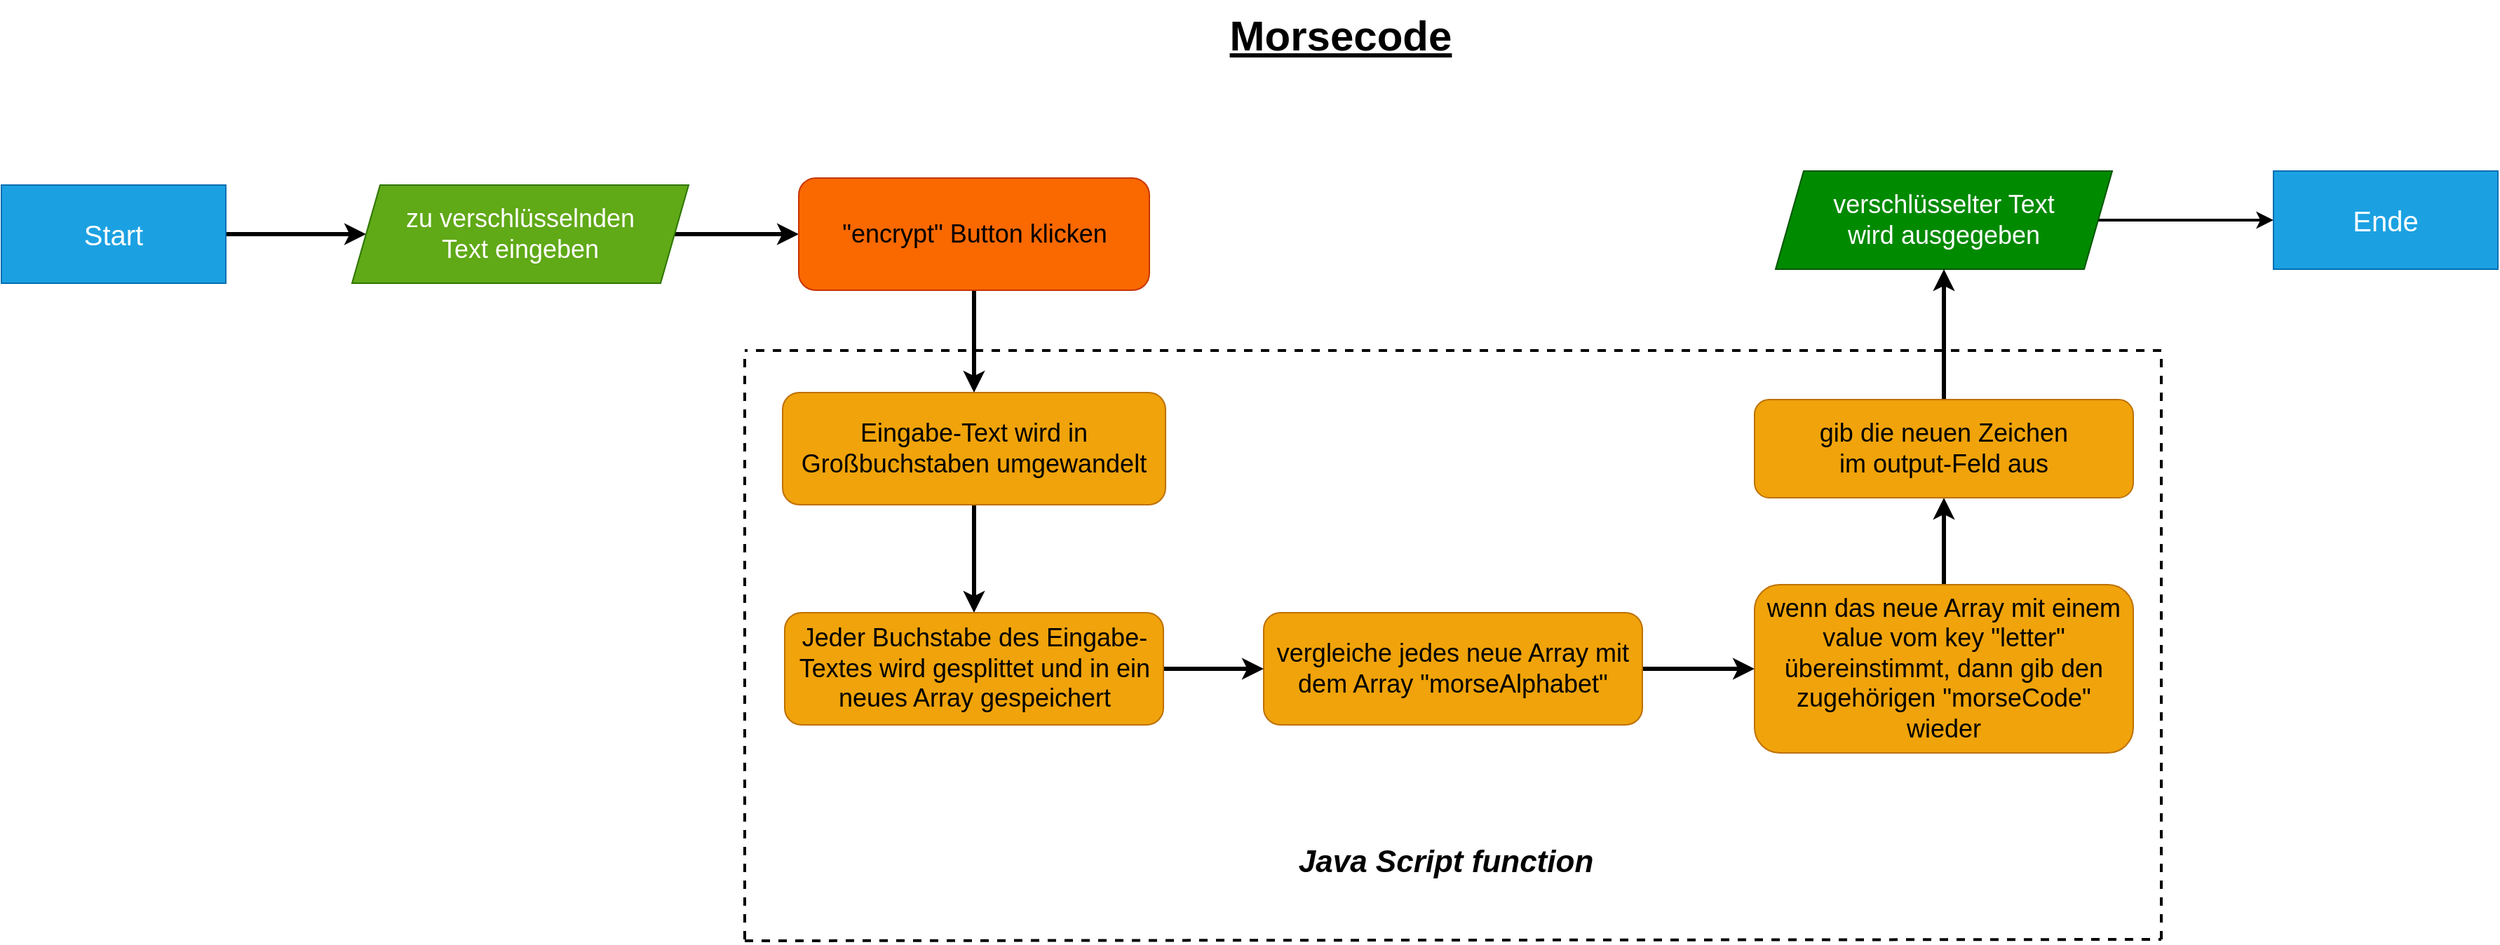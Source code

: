 <mxfile version="22.1.0" type="device">
  <diagram name="Seite-1" id="3UbDn3c3I5oZMdbhwJEo">
    <mxGraphModel dx="2098" dy="1003" grid="1" gridSize="10" guides="1" tooltips="1" connect="1" arrows="1" fold="1" page="1" pageScale="1" pageWidth="2336" pageHeight="1654" math="0" shadow="0">
      <root>
        <mxCell id="0" />
        <mxCell id="1" parent="0" />
        <mxCell id="W6GAlEqEjutkS_kpB-7Q-3" style="edgeStyle=orthogonalEdgeStyle;rounded=0;orthogonalLoop=1;jettySize=auto;html=1;entryX=0;entryY=0.5;entryDx=0;entryDy=0;strokeWidth=3;" edge="1" parent="1" source="skXN9l9bOSE_CVT30MQj-1" target="skXN9l9bOSE_CVT30MQj-2">
          <mxGeometry relative="1" as="geometry" />
        </mxCell>
        <mxCell id="skXN9l9bOSE_CVT30MQj-1" value="&lt;font style=&quot;font-size: 20px;&quot;&gt;Start&lt;/font&gt;" style="rounded=0;whiteSpace=wrap;html=1;fillColor=#1ba1e2;fontColor=#ffffff;strokeColor=#006EAF;" parent="1" vertex="1">
          <mxGeometry x="80" y="442" width="160" height="70" as="geometry" />
        </mxCell>
        <mxCell id="W6GAlEqEjutkS_kpB-7Q-4" style="edgeStyle=orthogonalEdgeStyle;shape=connector;rounded=0;orthogonalLoop=1;jettySize=auto;html=1;labelBackgroundColor=default;strokeColor=default;strokeWidth=3;align=center;verticalAlign=middle;fontFamily=Helvetica;fontSize=11;fontColor=default;endArrow=classic;" edge="1" parent="1" source="skXN9l9bOSE_CVT30MQj-2" target="skXN9l9bOSE_CVT30MQj-4">
          <mxGeometry relative="1" as="geometry" />
        </mxCell>
        <mxCell id="skXN9l9bOSE_CVT30MQj-2" value="&lt;font style=&quot;font-size: 18px;&quot;&gt;zu verschlüsselnden&lt;br&gt;Text eingeben&lt;/font&gt;" style="shape=parallelogram;perimeter=parallelogramPerimeter;whiteSpace=wrap;html=1;fixedSize=1;fillColor=#60a917;fontColor=#ffffff;strokeColor=#2D7600;" parent="1" vertex="1">
          <mxGeometry x="330" y="442" width="240" height="70" as="geometry" />
        </mxCell>
        <mxCell id="W6GAlEqEjutkS_kpB-7Q-6" style="edgeStyle=orthogonalEdgeStyle;shape=connector;rounded=0;orthogonalLoop=1;jettySize=auto;html=1;entryX=0.5;entryY=0;entryDx=0;entryDy=0;labelBackgroundColor=default;strokeColor=default;strokeWidth=3;align=center;verticalAlign=middle;fontFamily=Helvetica;fontSize=11;fontColor=default;endArrow=classic;" edge="1" parent="1" source="skXN9l9bOSE_CVT30MQj-4" target="skXN9l9bOSE_CVT30MQj-29">
          <mxGeometry relative="1" as="geometry" />
        </mxCell>
        <mxCell id="skXN9l9bOSE_CVT30MQj-4" value="&lt;font style=&quot;font-size: 18px;&quot;&gt;&quot;encrypt&quot; Button klicken&lt;/font&gt;" style="rounded=1;whiteSpace=wrap;html=1;fontFamily=Helvetica;fontSize=11;fontColor=#000000;fillColor=#fa6800;strokeColor=#C73500;" parent="1" vertex="1">
          <mxGeometry x="648.5" y="437" width="250" height="80" as="geometry" />
        </mxCell>
        <mxCell id="skXN9l9bOSE_CVT30MQj-28" style="edgeStyle=orthogonalEdgeStyle;shape=connector;rounded=0;orthogonalLoop=1;jettySize=auto;html=1;labelBackgroundColor=default;strokeColor=default;strokeWidth=2;align=center;verticalAlign=middle;fontFamily=Helvetica;fontSize=11;fontColor=default;endArrow=classic;" parent="1" source="skXN9l9bOSE_CVT30MQj-6" target="skXN9l9bOSE_CVT30MQj-27" edge="1">
          <mxGeometry relative="1" as="geometry" />
        </mxCell>
        <mxCell id="skXN9l9bOSE_CVT30MQj-6" value="&lt;span style=&quot;font-size: 18px;&quot;&gt;verschlüsselter Text&lt;br&gt;wird ausgegeben&lt;/span&gt;" style="shape=parallelogram;perimeter=parallelogramPerimeter;whiteSpace=wrap;html=1;fixedSize=1;fillColor=#008a00;fontColor=#ffffff;strokeColor=#005700;" parent="1" vertex="1">
          <mxGeometry x="1345" y="432" width="240" height="70" as="geometry" />
        </mxCell>
        <mxCell id="W6GAlEqEjutkS_kpB-7Q-9" style="edgeStyle=orthogonalEdgeStyle;shape=connector;rounded=0;orthogonalLoop=1;jettySize=auto;html=1;entryX=0;entryY=0.5;entryDx=0;entryDy=0;labelBackgroundColor=default;strokeColor=default;strokeWidth=3;align=center;verticalAlign=middle;fontFamily=Helvetica;fontSize=11;fontColor=default;endArrow=classic;" edge="1" parent="1" source="skXN9l9bOSE_CVT30MQj-10" target="skXN9l9bOSE_CVT30MQj-12">
          <mxGeometry relative="1" as="geometry" />
        </mxCell>
        <mxCell id="skXN9l9bOSE_CVT30MQj-10" value="&lt;font style=&quot;font-size: 18px;&quot;&gt;vergleiche jedes neue Array mit dem Array &quot;morseAlphabet&quot;&lt;/font&gt;" style="whiteSpace=wrap;html=1;fontSize=11;fillColor=#f0a30a;strokeColor=#BD7000;fontColor=#000000;rounded=1;spacingLeft=2;spacingRight=2;" parent="1" vertex="1">
          <mxGeometry x="980" y="747" width="270" height="80" as="geometry" />
        </mxCell>
        <mxCell id="W6GAlEqEjutkS_kpB-7Q-10" style="edgeStyle=orthogonalEdgeStyle;shape=connector;rounded=0;orthogonalLoop=1;jettySize=auto;html=1;entryX=0.5;entryY=1;entryDx=0;entryDy=0;labelBackgroundColor=default;strokeColor=default;strokeWidth=3;align=center;verticalAlign=middle;fontFamily=Helvetica;fontSize=11;fontColor=default;endArrow=classic;" edge="1" parent="1" source="skXN9l9bOSE_CVT30MQj-12" target="skXN9l9bOSE_CVT30MQj-15">
          <mxGeometry relative="1" as="geometry" />
        </mxCell>
        <mxCell id="skXN9l9bOSE_CVT30MQj-12" value="&lt;font style=&quot;font-size: 18px;&quot;&gt;wenn das neue Array mit einem value vom key &quot;letter&quot; übereinstimmt, dann gib den zugehörigen &quot;morseCode&quot; wieder&lt;/font&gt;" style="whiteSpace=wrap;html=1;fontSize=11;fillColor=#f0a30a;strokeColor=#BD7000;fontColor=#000000;rounded=1;spacingLeft=2;spacingRight=2;" parent="1" vertex="1">
          <mxGeometry x="1330" y="727" width="270" height="120" as="geometry" />
        </mxCell>
        <mxCell id="W6GAlEqEjutkS_kpB-7Q-11" style="edgeStyle=orthogonalEdgeStyle;shape=connector;rounded=0;orthogonalLoop=1;jettySize=auto;html=1;entryX=0.5;entryY=1;entryDx=0;entryDy=0;labelBackgroundColor=default;strokeColor=default;strokeWidth=3;align=center;verticalAlign=middle;fontFamily=Helvetica;fontSize=11;fontColor=default;endArrow=classic;" edge="1" parent="1" source="skXN9l9bOSE_CVT30MQj-15" target="skXN9l9bOSE_CVT30MQj-6">
          <mxGeometry relative="1" as="geometry" />
        </mxCell>
        <mxCell id="skXN9l9bOSE_CVT30MQj-15" value="&lt;font style=&quot;font-size: 18px;&quot;&gt;gib die neuen Zeichen&lt;br&gt;im output-Feld aus&lt;/font&gt;" style="whiteSpace=wrap;html=1;fontSize=11;fillColor=#f0a30a;strokeColor=#BD7000;fontColor=#000000;rounded=1;spacingLeft=2;spacingRight=2;" parent="1" vertex="1">
          <mxGeometry x="1330" y="595" width="270" height="70" as="geometry" />
        </mxCell>
        <mxCell id="skXN9l9bOSE_CVT30MQj-20" value="" style="endArrow=none;dashed=1;html=1;rounded=0;labelBackgroundColor=default;strokeColor=default;strokeWidth=2;align=center;verticalAlign=middle;fontFamily=Helvetica;fontSize=11;fontColor=default;shape=connector;" parent="1" edge="1">
          <mxGeometry width="50" height="50" relative="1" as="geometry">
            <mxPoint x="610" y="980" as="sourcePoint" />
            <mxPoint x="610" y="560" as="targetPoint" />
          </mxGeometry>
        </mxCell>
        <mxCell id="skXN9l9bOSE_CVT30MQj-21" value="" style="endArrow=none;dashed=1;html=1;rounded=0;labelBackgroundColor=default;strokeColor=default;strokeWidth=2;align=center;verticalAlign=middle;fontFamily=Helvetica;fontSize=11;fontColor=default;shape=connector;" parent="1" edge="1">
          <mxGeometry width="50" height="50" relative="1" as="geometry">
            <mxPoint x="1620" y="980" as="sourcePoint" />
            <mxPoint x="1620" y="560" as="targetPoint" />
          </mxGeometry>
        </mxCell>
        <mxCell id="skXN9l9bOSE_CVT30MQj-22" value="&lt;font style=&quot;font-size: 22px;&quot;&gt;Java Script function&lt;/font&gt;" style="text;html=1;strokeColor=none;fillColor=none;align=center;verticalAlign=middle;whiteSpace=wrap;rounded=0;fontSize=11;fontFamily=Helvetica;fontColor=default;fontStyle=3" parent="1" vertex="1">
          <mxGeometry x="980" y="910" width="260" height="30" as="geometry" />
        </mxCell>
        <mxCell id="skXN9l9bOSE_CVT30MQj-23" value="" style="endArrow=none;dashed=1;html=1;rounded=0;labelBackgroundColor=default;strokeColor=default;strokeWidth=2;align=center;verticalAlign=middle;fontFamily=Helvetica;fontSize=11;fontColor=default;shape=connector;" parent="1" edge="1">
          <mxGeometry width="50" height="50" relative="1" as="geometry">
            <mxPoint x="610" y="981" as="sourcePoint" />
            <mxPoint x="1620" y="980" as="targetPoint" />
          </mxGeometry>
        </mxCell>
        <mxCell id="skXN9l9bOSE_CVT30MQj-24" value="" style="endArrow=none;dashed=1;html=1;rounded=0;labelBackgroundColor=default;strokeColor=default;strokeWidth=2;align=center;verticalAlign=middle;fontFamily=Helvetica;fontSize=11;fontColor=default;shape=connector;" parent="1" edge="1">
          <mxGeometry width="50" height="50" relative="1" as="geometry">
            <mxPoint x="1620" y="560" as="sourcePoint" />
            <mxPoint x="610" y="560" as="targetPoint" />
          </mxGeometry>
        </mxCell>
        <mxCell id="skXN9l9bOSE_CVT30MQj-27" value="&lt;font style=&quot;font-size: 20px;&quot;&gt;Ende&lt;/font&gt;" style="rounded=0;whiteSpace=wrap;html=1;fillColor=#1ba1e2;fontColor=#ffffff;strokeColor=#006EAF;" parent="1" vertex="1">
          <mxGeometry x="1700" y="432" width="160" height="70" as="geometry" />
        </mxCell>
        <mxCell id="W6GAlEqEjutkS_kpB-7Q-7" style="edgeStyle=orthogonalEdgeStyle;shape=connector;rounded=0;orthogonalLoop=1;jettySize=auto;html=1;entryX=0.5;entryY=0;entryDx=0;entryDy=0;labelBackgroundColor=default;strokeColor=default;strokeWidth=3;align=center;verticalAlign=middle;fontFamily=Helvetica;fontSize=11;fontColor=default;endArrow=classic;" edge="1" parent="1" source="skXN9l9bOSE_CVT30MQj-29" target="skXN9l9bOSE_CVT30MQj-30">
          <mxGeometry relative="1" as="geometry" />
        </mxCell>
        <mxCell id="skXN9l9bOSE_CVT30MQj-29" value="&lt;span style=&quot;font-size: 18px;&quot;&gt;Eingabe-Text wird in Großbuchstaben umgewandelt&lt;/span&gt;" style="whiteSpace=wrap;html=1;fontSize=11;fillColor=#f0a30a;strokeColor=#BD7000;fontColor=#000000;rounded=1;spacingLeft=2;spacingRight=2;" parent="1" vertex="1">
          <mxGeometry x="637" y="590" width="273" height="80" as="geometry" />
        </mxCell>
        <mxCell id="W6GAlEqEjutkS_kpB-7Q-8" style="edgeStyle=orthogonalEdgeStyle;shape=connector;rounded=0;orthogonalLoop=1;jettySize=auto;html=1;entryX=0;entryY=0.5;entryDx=0;entryDy=0;labelBackgroundColor=default;strokeColor=default;strokeWidth=3;align=center;verticalAlign=middle;fontFamily=Helvetica;fontSize=11;fontColor=default;endArrow=classic;" edge="1" parent="1" source="skXN9l9bOSE_CVT30MQj-30" target="skXN9l9bOSE_CVT30MQj-10">
          <mxGeometry relative="1" as="geometry" />
        </mxCell>
        <mxCell id="skXN9l9bOSE_CVT30MQj-30" value="&lt;span style=&quot;font-size: 18px;&quot;&gt;Jeder Buchstabe des Eingabe-Textes wird gesplittet und in ein neues Array gespeichert&lt;/span&gt;" style="whiteSpace=wrap;html=1;fontSize=11;fillColor=#f0a30a;strokeColor=#BD7000;fontColor=#000000;rounded=1;spacingLeft=2;spacingRight=2;" parent="1" vertex="1">
          <mxGeometry x="638.5" y="747" width="270" height="80" as="geometry" />
        </mxCell>
        <mxCell id="W6GAlEqEjutkS_kpB-7Q-12" value="Morsecode" style="text;html=1;strokeColor=none;fillColor=none;align=center;verticalAlign=middle;whiteSpace=wrap;rounded=0;fontSize=30;fontFamily=Helvetica;fontColor=default;fontStyle=5" vertex="1" parent="1">
          <mxGeometry x="930" y="310" width="210" height="50" as="geometry" />
        </mxCell>
      </root>
    </mxGraphModel>
  </diagram>
</mxfile>
